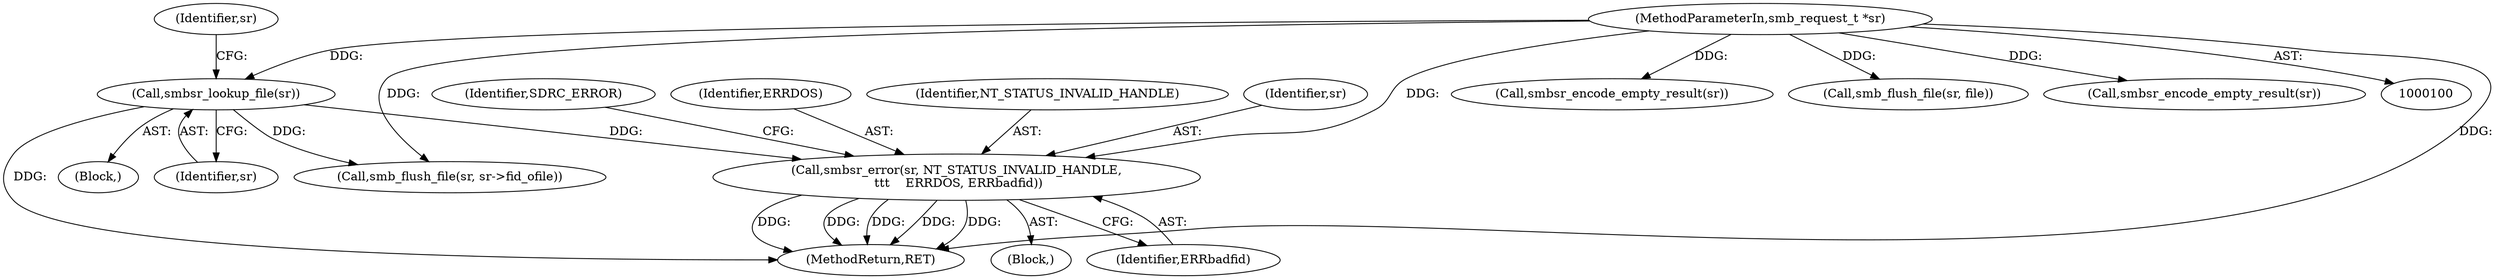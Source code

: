 digraph "0_illumos-gate_6d1c73b5858fefc6161c7d686345f0dc887ea799_0@pointer" {
"1000138" [label="(Call,smbsr_error(sr, NT_STATUS_INVALID_HANDLE,\n \t\t\t    ERRDOS, ERRbadfid))"];
"1000129" [label="(Call,smbsr_lookup_file(sr))"];
"1000101" [label="(MethodParameterIn,smb_request_t *sr)"];
"1000137" [label="(Block,)"];
"1000101" [label="(MethodParameterIn,smb_request_t *sr)"];
"1000134" [label="(Identifier,sr)"];
"1000113" [label="(Call,smbsr_encode_empty_result(sr))"];
"1000144" [label="(Identifier,SDRC_ERROR)"];
"1000141" [label="(Identifier,ERRDOS)"];
"1000145" [label="(Call,smb_flush_file(sr, sr->fid_ofile))"];
"1000140" [label="(Identifier,NT_STATUS_INVALID_HANDLE)"];
"1000201" [label="(MethodReturn,RET)"];
"1000175" [label="(Call,smb_flush_file(sr, file))"];
"1000142" [label="(Identifier,ERRbadfid)"];
"1000192" [label="(Call,smbsr_encode_empty_result(sr))"];
"1000139" [label="(Identifier,sr)"];
"1000129" [label="(Call,smbsr_lookup_file(sr))"];
"1000128" [label="(Block,)"];
"1000138" [label="(Call,smbsr_error(sr, NT_STATUS_INVALID_HANDLE,\n \t\t\t    ERRDOS, ERRbadfid))"];
"1000130" [label="(Identifier,sr)"];
"1000138" -> "1000137"  [label="AST: "];
"1000138" -> "1000142"  [label="CFG: "];
"1000139" -> "1000138"  [label="AST: "];
"1000140" -> "1000138"  [label="AST: "];
"1000141" -> "1000138"  [label="AST: "];
"1000142" -> "1000138"  [label="AST: "];
"1000144" -> "1000138"  [label="CFG: "];
"1000138" -> "1000201"  [label="DDG: "];
"1000138" -> "1000201"  [label="DDG: "];
"1000138" -> "1000201"  [label="DDG: "];
"1000138" -> "1000201"  [label="DDG: "];
"1000138" -> "1000201"  [label="DDG: "];
"1000129" -> "1000138"  [label="DDG: "];
"1000101" -> "1000138"  [label="DDG: "];
"1000129" -> "1000128"  [label="AST: "];
"1000129" -> "1000130"  [label="CFG: "];
"1000130" -> "1000129"  [label="AST: "];
"1000134" -> "1000129"  [label="CFG: "];
"1000129" -> "1000201"  [label="DDG: "];
"1000101" -> "1000129"  [label="DDG: "];
"1000129" -> "1000145"  [label="DDG: "];
"1000101" -> "1000100"  [label="AST: "];
"1000101" -> "1000201"  [label="DDG: "];
"1000101" -> "1000113"  [label="DDG: "];
"1000101" -> "1000145"  [label="DDG: "];
"1000101" -> "1000175"  [label="DDG: "];
"1000101" -> "1000192"  [label="DDG: "];
}
